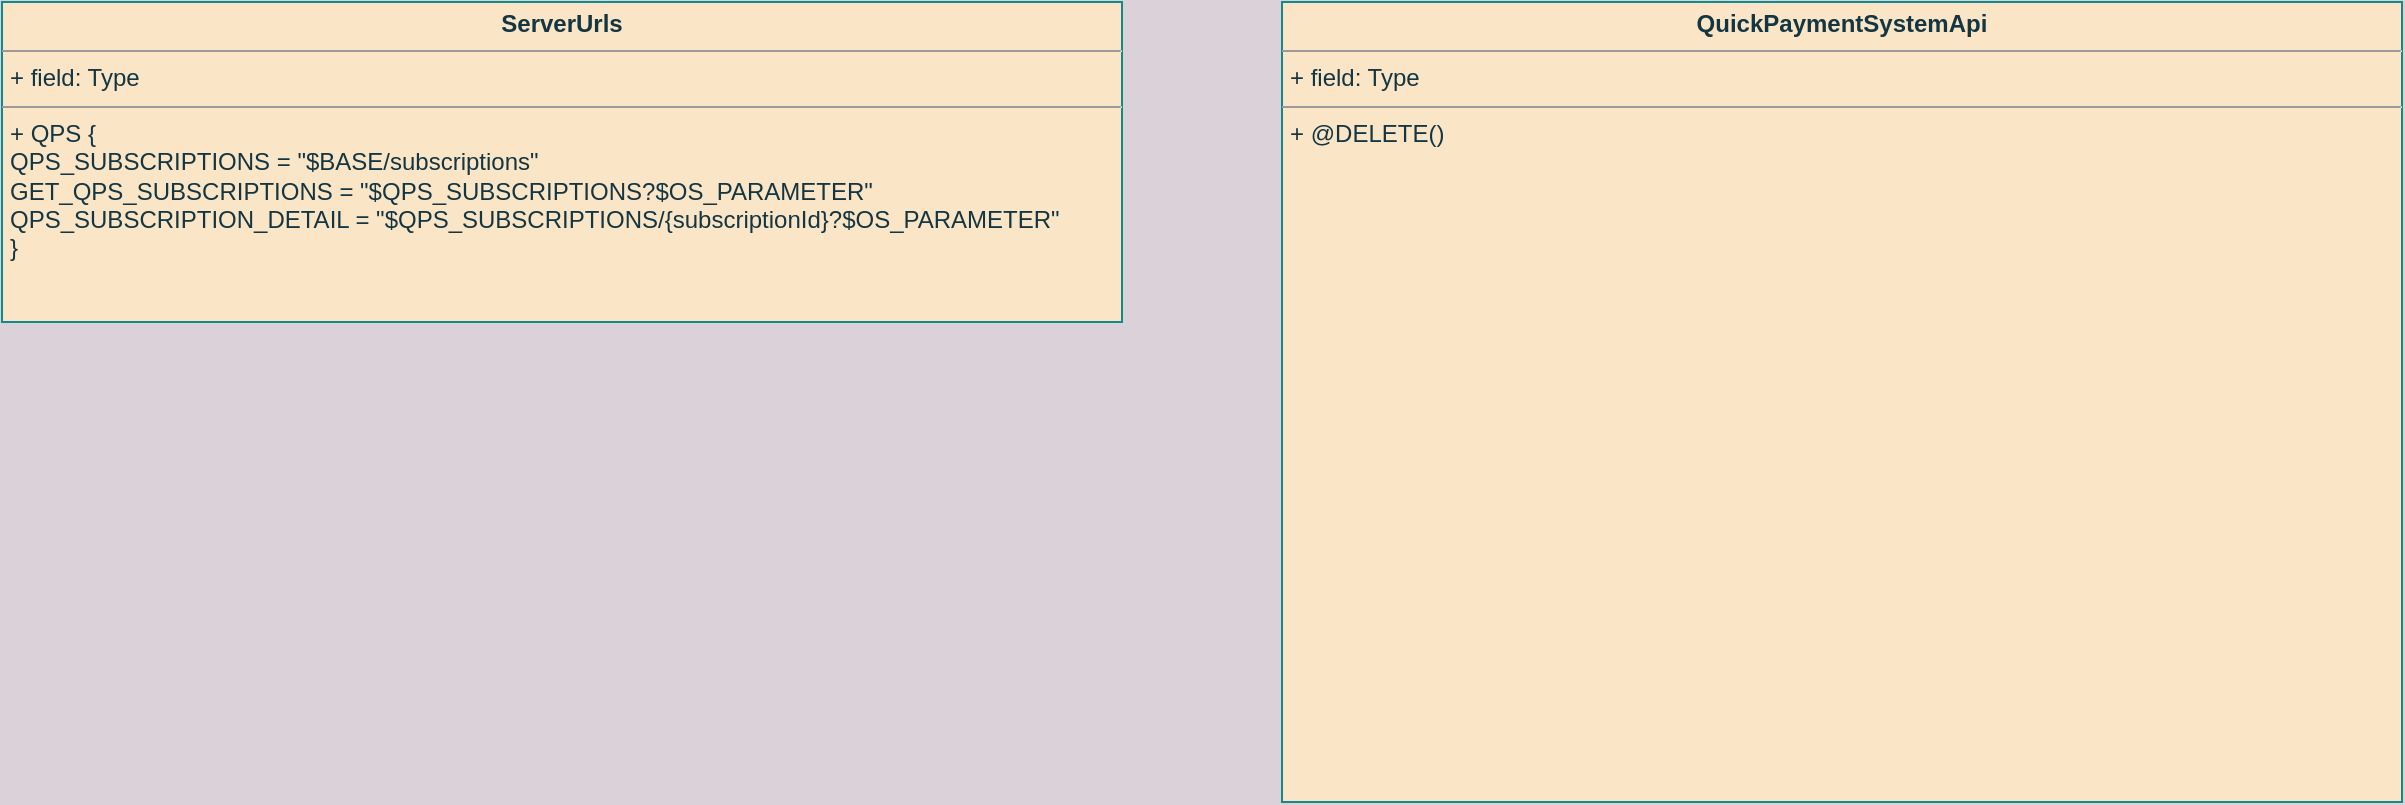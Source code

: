 <mxfile version="20.0.3" type="github">
  <diagram id="Kl0iC6LbM6pLVu8i3kYD" name="Page-1">
    <mxGraphModel dx="788" dy="500" grid="1" gridSize="10" guides="1" tooltips="1" connect="1" arrows="1" fold="1" page="1" pageScale="1" pageWidth="827" pageHeight="1169" background="#DAD2D8" math="0" shadow="0">
      <root>
        <mxCell id="0" />
        <mxCell id="1" parent="0" />
        <mxCell id="f4UaNG6wr5DCocDjTxQN-1" value="&lt;p style=&quot;margin:0px;margin-top:4px;text-align:center;&quot;&gt;&lt;b&gt;ServerUrls&lt;/b&gt;&lt;/p&gt;&lt;hr size=&quot;1&quot;&gt;&lt;p style=&quot;margin:0px;margin-left:4px;&quot;&gt;+ field: Type&lt;/p&gt;&lt;hr size=&quot;1&quot;&gt;&lt;p style=&quot;margin:0px;margin-left:4px;&quot;&gt;+ QPS {&lt;/p&gt;&lt;p style=&quot;margin:0px;margin-left:4px;&quot;&gt;QPS_SUBSCRIPTIONS = &quot;$BASE/subscriptions&quot;&lt;/p&gt;&lt;p style=&quot;margin:0px;margin-left:4px;&quot;&gt;GET_QPS_SUBSCRIPTIONS = &quot;$QPS_SUBSCRIPTIONS?$OS_PARAMETER&quot;&lt;/p&gt;&lt;p style=&quot;margin:0px;margin-left:4px;&quot;&gt;QPS_SUBSCRIPTION_DETAIL = &quot;$QPS_SUBSCRIPTIONS/{subscriptionId}?$OS_PARAMETER&quot;&lt;/p&gt;&lt;p style=&quot;margin:0px;margin-left:4px;&quot;&gt;}&lt;br&gt;&lt;/p&gt;" style="verticalAlign=top;align=left;overflow=fill;fontSize=12;fontFamily=Helvetica;html=1;rounded=0;sketch=0;fontColor=#143642;strokeColor=#0F8B8D;fillColor=#FAE5C7;" vertex="1" parent="1">
          <mxGeometry x="120" y="120" width="560" height="160" as="geometry" />
        </mxCell>
        <mxCell id="f4UaNG6wr5DCocDjTxQN-2" value="&lt;p style=&quot;margin:0px;margin-top:4px;text-align:center;&quot;&gt;&lt;b&gt;QuickPaymentSystemApi&lt;/b&gt;&lt;/p&gt;&lt;hr size=&quot;1&quot;&gt;&lt;p style=&quot;margin:0px;margin-left:4px;&quot;&gt;+ field: Type&lt;/p&gt;&lt;hr size=&quot;1&quot;&gt;&lt;p style=&quot;margin:0px;margin-left:4px;&quot;&gt;+ @DELETE()&lt;/p&gt;" style="verticalAlign=top;align=left;overflow=fill;fontSize=12;fontFamily=Helvetica;html=1;rounded=0;sketch=0;fontColor=#143642;strokeColor=#0F8B8D;fillColor=#FAE5C7;" vertex="1" parent="1">
          <mxGeometry x="760" y="120" width="560" height="400" as="geometry" />
        </mxCell>
      </root>
    </mxGraphModel>
  </diagram>
</mxfile>
